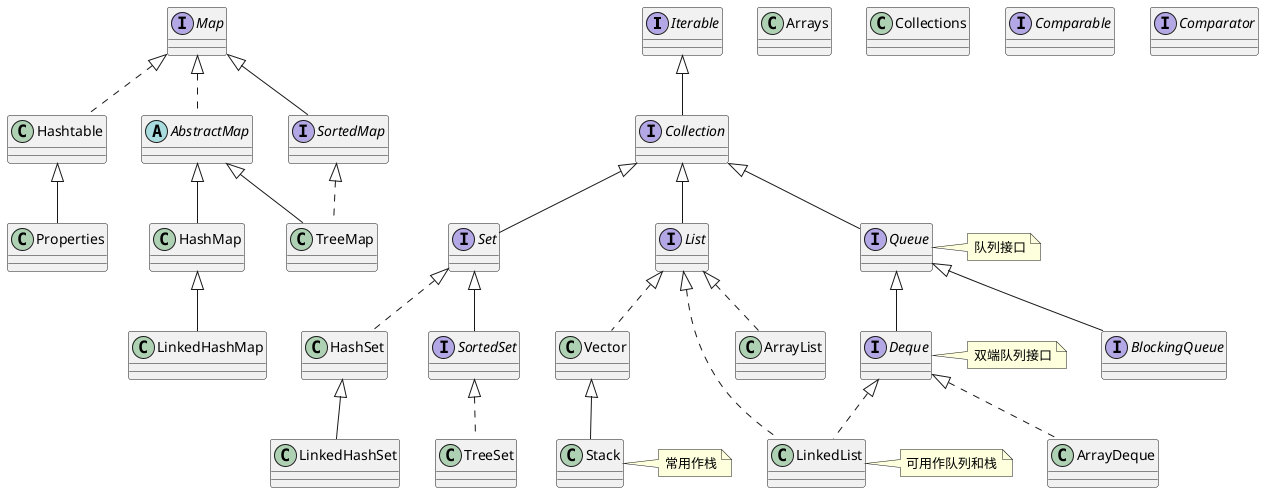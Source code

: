 @startuml
interface Iterable
interface Collection
Collection -up-|>Iterable
interface List
interface Set
interface Queue
List -up-|>Collection
Set -up-|>Collection
Queue -up-|>Collection
class ArrayList
class LinkedList
ArrayList .up.|> List
LinkedList .up.|>List
interface Deque
interface BlockingQueue
Deque -up-|> Queue
BlockingQueue -up-|> Queue
LinkedList  .up.|> Deque
class ArrayDeque
ArrayDeque .up.|> Deque
class Vector
Vector .up.|> List
class Stack
Stack -up-|> Vector
interface SortedSet
SortedSet -up-|> Set
class HashSet
class TreeSet
class LinkedHashSet
HashSet .up.|> Set
TreeSet .up.|>SortedSet
LinkedHashSet -up-|> HashSet

interface Map
abstract class AbstractMap
AbstractMap .up.|>Map
interface SortedMap
SortedMap -up-|> Map
class Hashtable
Hashtable .up.|> Map
class TreeMap
TreeMap -up-|> AbstractMap
TreeMap .up.|> SortedMap
class HashMap
HashMap -up-|> AbstractMap
class LinkedHashMap
LinkedHashMap -up-|> HashMap

class Properties
Properties -up-|> Hashtable

class Arrays
class Collections
Arrays -[hidden]> Collections

interface Comparable
interface Comparator
Comparable -[hidden]> Comparator

note right of Queue: 队列接口
note right of Deque: 双端队列接口
note right of LinkedList: 可用作队列和栈
note right of Stack: 常用作栈

@enduml

